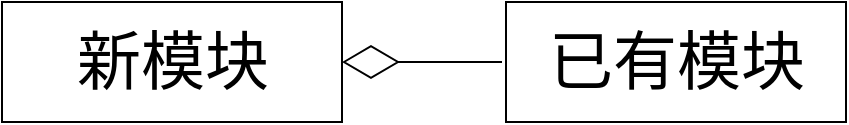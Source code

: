 <mxfile version="14.6.13" type="device"><diagram id="o7Fcu67EhLbL7Cs2VksW" name="第 1 页"><mxGraphModel dx="1106" dy="852" grid="1" gridSize="10" guides="1" tooltips="1" connect="1" arrows="1" fold="1" page="1" pageScale="1" pageWidth="827" pageHeight="1169" math="0" shadow="0"><root><mxCell id="0"/><mxCell id="1" parent="0"/><mxCell id="l_lgLa_XHOE4Wq6mBzWH-1" value="" style="edgeStyle=orthogonalEdgeStyle;rounded=0;orthogonalLoop=1;jettySize=auto;html=1;startSize=26;endSize=26;endArrow=none;endFill=0;startArrow=diamondThin;startFill=0;" edge="1" source="l_lgLa_XHOE4Wq6mBzWH-2" parent="1"><mxGeometry relative="1" as="geometry"><mxPoint x="540" y="440" as="targetPoint"/></mxGeometry></mxCell><mxCell id="l_lgLa_XHOE4Wq6mBzWH-2" value="新模块" style="html=1;fontSize=32;" vertex="1" parent="1"><mxGeometry x="290" y="410.0" width="170" height="60" as="geometry"/></mxCell><mxCell id="l_lgLa_XHOE4Wq6mBzWH-3" value="已有模块" style="html=1;fontSize=32;" vertex="1" parent="1"><mxGeometry x="542" y="410.0" width="170" height="60" as="geometry"/></mxCell></root></mxGraphModel></diagram></mxfile>